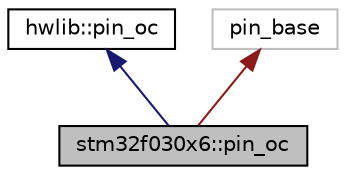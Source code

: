 digraph "stm32f030x6::pin_oc"
{
  edge [fontname="Helvetica",fontsize="10",labelfontname="Helvetica",labelfontsize="10"];
  node [fontname="Helvetica",fontsize="10",shape=record];
  Node3 [label="stm32f030x6::pin_oc",height=0.2,width=0.4,color="black", fillcolor="grey75", style="filled", fontcolor="black"];
  Node4 -> Node3 [dir="back",color="midnightblue",fontsize="10",style="solid",fontname="Helvetica"];
  Node4 [label="hwlib::pin_oc",height=0.2,width=0.4,color="black", fillcolor="white", style="filled",URL="$classhwlib_1_1pin__oc.html"];
  Node5 -> Node3 [dir="back",color="firebrick4",fontsize="10",style="solid",fontname="Helvetica"];
  Node5 [label="pin_base",height=0.2,width=0.4,color="grey75", fillcolor="white", style="filled"];
}

